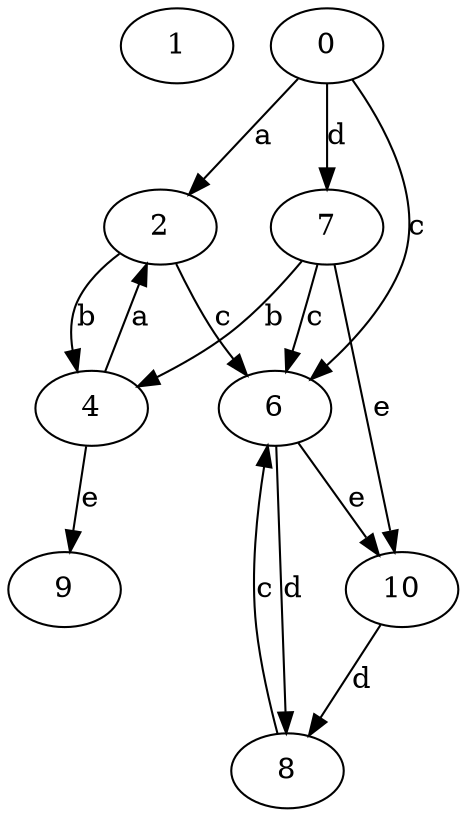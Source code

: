 strict digraph  {
1;
2;
4;
0;
6;
7;
8;
9;
10;
2 -> 4  [label=b];
2 -> 6  [label=c];
4 -> 2  [label=a];
4 -> 9  [label=e];
0 -> 2  [label=a];
0 -> 6  [label=c];
0 -> 7  [label=d];
6 -> 8  [label=d];
6 -> 10  [label=e];
7 -> 4  [label=b];
7 -> 6  [label=c];
7 -> 10  [label=e];
8 -> 6  [label=c];
10 -> 8  [label=d];
}
